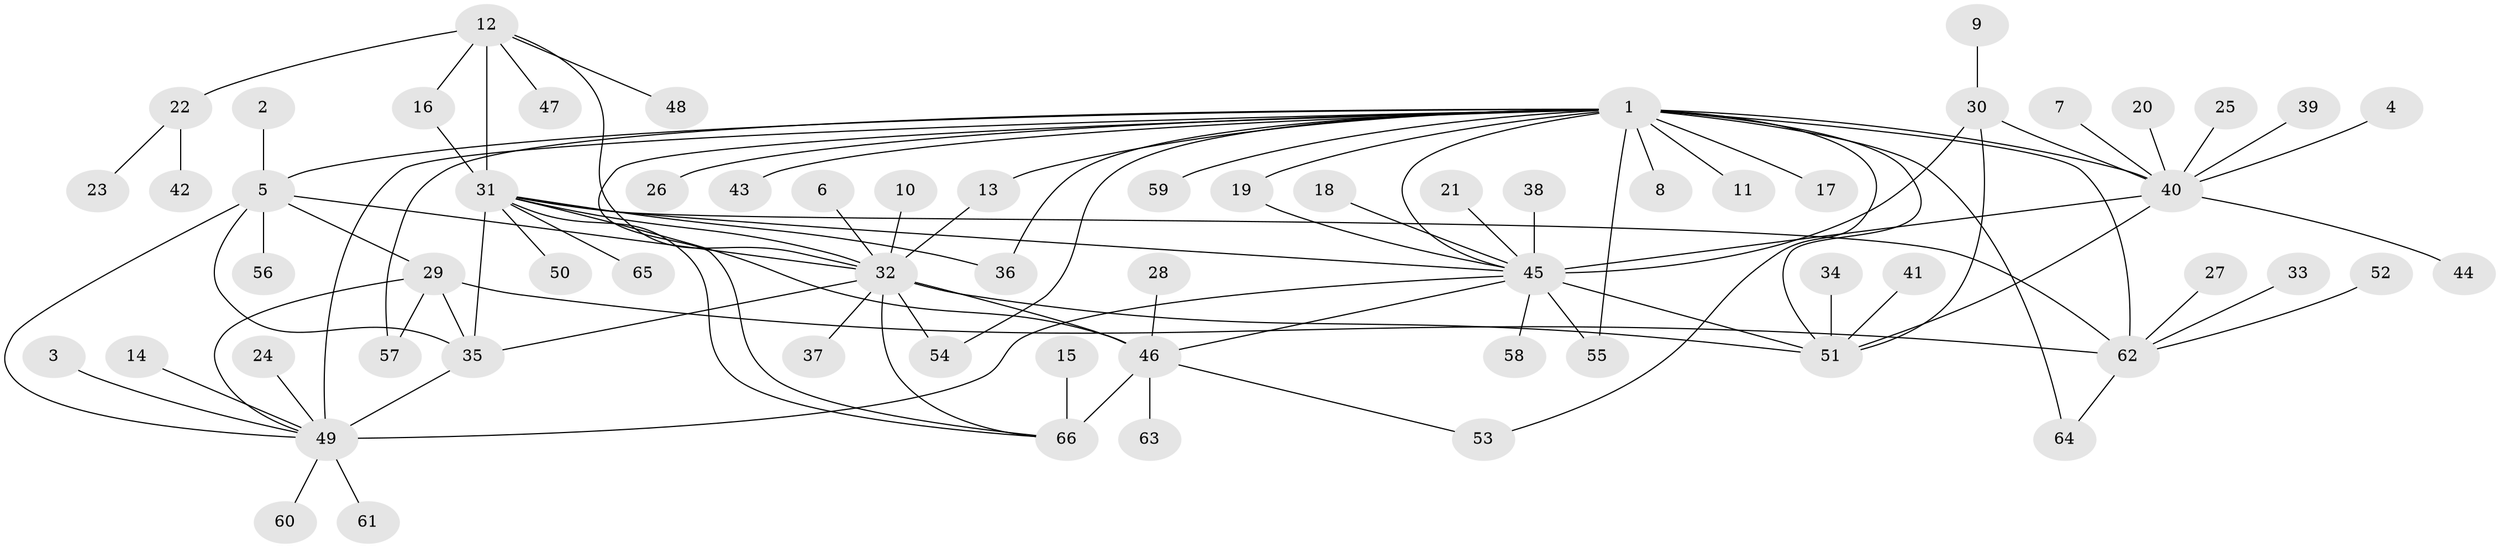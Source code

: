 // original degree distribution, {12: 0.022727272727272728, 6: 0.05303030303030303, 11: 0.007575757575757576, 9: 0.03787878787878788, 14: 0.015151515151515152, 17: 0.007575757575757576, 5: 0.015151515151515152, 7: 0.05303030303030303, 10: 0.022727272727272728, 2: 0.18181818181818182, 1: 0.5378787878787878, 3: 0.03787878787878788, 4: 0.007575757575757576}
// Generated by graph-tools (version 1.1) at 2025/50/03/09/25 03:50:34]
// undirected, 66 vertices, 96 edges
graph export_dot {
graph [start="1"]
  node [color=gray90,style=filled];
  1;
  2;
  3;
  4;
  5;
  6;
  7;
  8;
  9;
  10;
  11;
  12;
  13;
  14;
  15;
  16;
  17;
  18;
  19;
  20;
  21;
  22;
  23;
  24;
  25;
  26;
  27;
  28;
  29;
  30;
  31;
  32;
  33;
  34;
  35;
  36;
  37;
  38;
  39;
  40;
  41;
  42;
  43;
  44;
  45;
  46;
  47;
  48;
  49;
  50;
  51;
  52;
  53;
  54;
  55;
  56;
  57;
  58;
  59;
  60;
  61;
  62;
  63;
  64;
  65;
  66;
  1 -- 5 [weight=1.0];
  1 -- 8 [weight=1.0];
  1 -- 11 [weight=1.0];
  1 -- 13 [weight=1.0];
  1 -- 17 [weight=1.0];
  1 -- 19 [weight=1.0];
  1 -- 26 [weight=1.0];
  1 -- 36 [weight=1.0];
  1 -- 40 [weight=1.0];
  1 -- 43 [weight=1.0];
  1 -- 45 [weight=1.0];
  1 -- 49 [weight=2.0];
  1 -- 51 [weight=1.0];
  1 -- 53 [weight=1.0];
  1 -- 54 [weight=1.0];
  1 -- 55 [weight=1.0];
  1 -- 57 [weight=1.0];
  1 -- 59 [weight=1.0];
  1 -- 62 [weight=4.0];
  1 -- 64 [weight=4.0];
  1 -- 66 [weight=1.0];
  2 -- 5 [weight=1.0];
  3 -- 49 [weight=1.0];
  4 -- 40 [weight=1.0];
  5 -- 29 [weight=1.0];
  5 -- 32 [weight=1.0];
  5 -- 35 [weight=3.0];
  5 -- 49 [weight=1.0];
  5 -- 56 [weight=1.0];
  6 -- 32 [weight=1.0];
  7 -- 40 [weight=1.0];
  9 -- 30 [weight=1.0];
  10 -- 32 [weight=1.0];
  12 -- 16 [weight=1.0];
  12 -- 22 [weight=1.0];
  12 -- 31 [weight=4.0];
  12 -- 32 [weight=1.0];
  12 -- 47 [weight=1.0];
  12 -- 48 [weight=1.0];
  13 -- 32 [weight=1.0];
  14 -- 49 [weight=1.0];
  15 -- 66 [weight=1.0];
  16 -- 31 [weight=4.0];
  18 -- 45 [weight=1.0];
  19 -- 45 [weight=1.0];
  20 -- 40 [weight=1.0];
  21 -- 45 [weight=1.0];
  22 -- 23 [weight=1.0];
  22 -- 42 [weight=1.0];
  24 -- 49 [weight=1.0];
  25 -- 40 [weight=1.0];
  27 -- 62 [weight=1.0];
  28 -- 46 [weight=1.0];
  29 -- 35 [weight=3.0];
  29 -- 49 [weight=1.0];
  29 -- 57 [weight=1.0];
  29 -- 62 [weight=1.0];
  30 -- 40 [weight=2.0];
  30 -- 45 [weight=4.0];
  30 -- 51 [weight=2.0];
  31 -- 32 [weight=1.0];
  31 -- 35 [weight=1.0];
  31 -- 36 [weight=1.0];
  31 -- 45 [weight=1.0];
  31 -- 46 [weight=3.0];
  31 -- 50 [weight=1.0];
  31 -- 62 [weight=1.0];
  31 -- 65 [weight=1.0];
  31 -- 66 [weight=1.0];
  32 -- 35 [weight=1.0];
  32 -- 37 [weight=1.0];
  32 -- 46 [weight=3.0];
  32 -- 51 [weight=1.0];
  32 -- 54 [weight=1.0];
  32 -- 66 [weight=1.0];
  33 -- 62 [weight=1.0];
  34 -- 51 [weight=1.0];
  35 -- 49 [weight=3.0];
  38 -- 45 [weight=1.0];
  39 -- 40 [weight=1.0];
  40 -- 44 [weight=1.0];
  40 -- 45 [weight=2.0];
  40 -- 51 [weight=1.0];
  41 -- 51 [weight=1.0];
  45 -- 46 [weight=1.0];
  45 -- 49 [weight=1.0];
  45 -- 51 [weight=2.0];
  45 -- 55 [weight=1.0];
  45 -- 58 [weight=1.0];
  46 -- 53 [weight=1.0];
  46 -- 63 [weight=1.0];
  46 -- 66 [weight=3.0];
  49 -- 60 [weight=1.0];
  49 -- 61 [weight=1.0];
  52 -- 62 [weight=1.0];
  62 -- 64 [weight=1.0];
}
